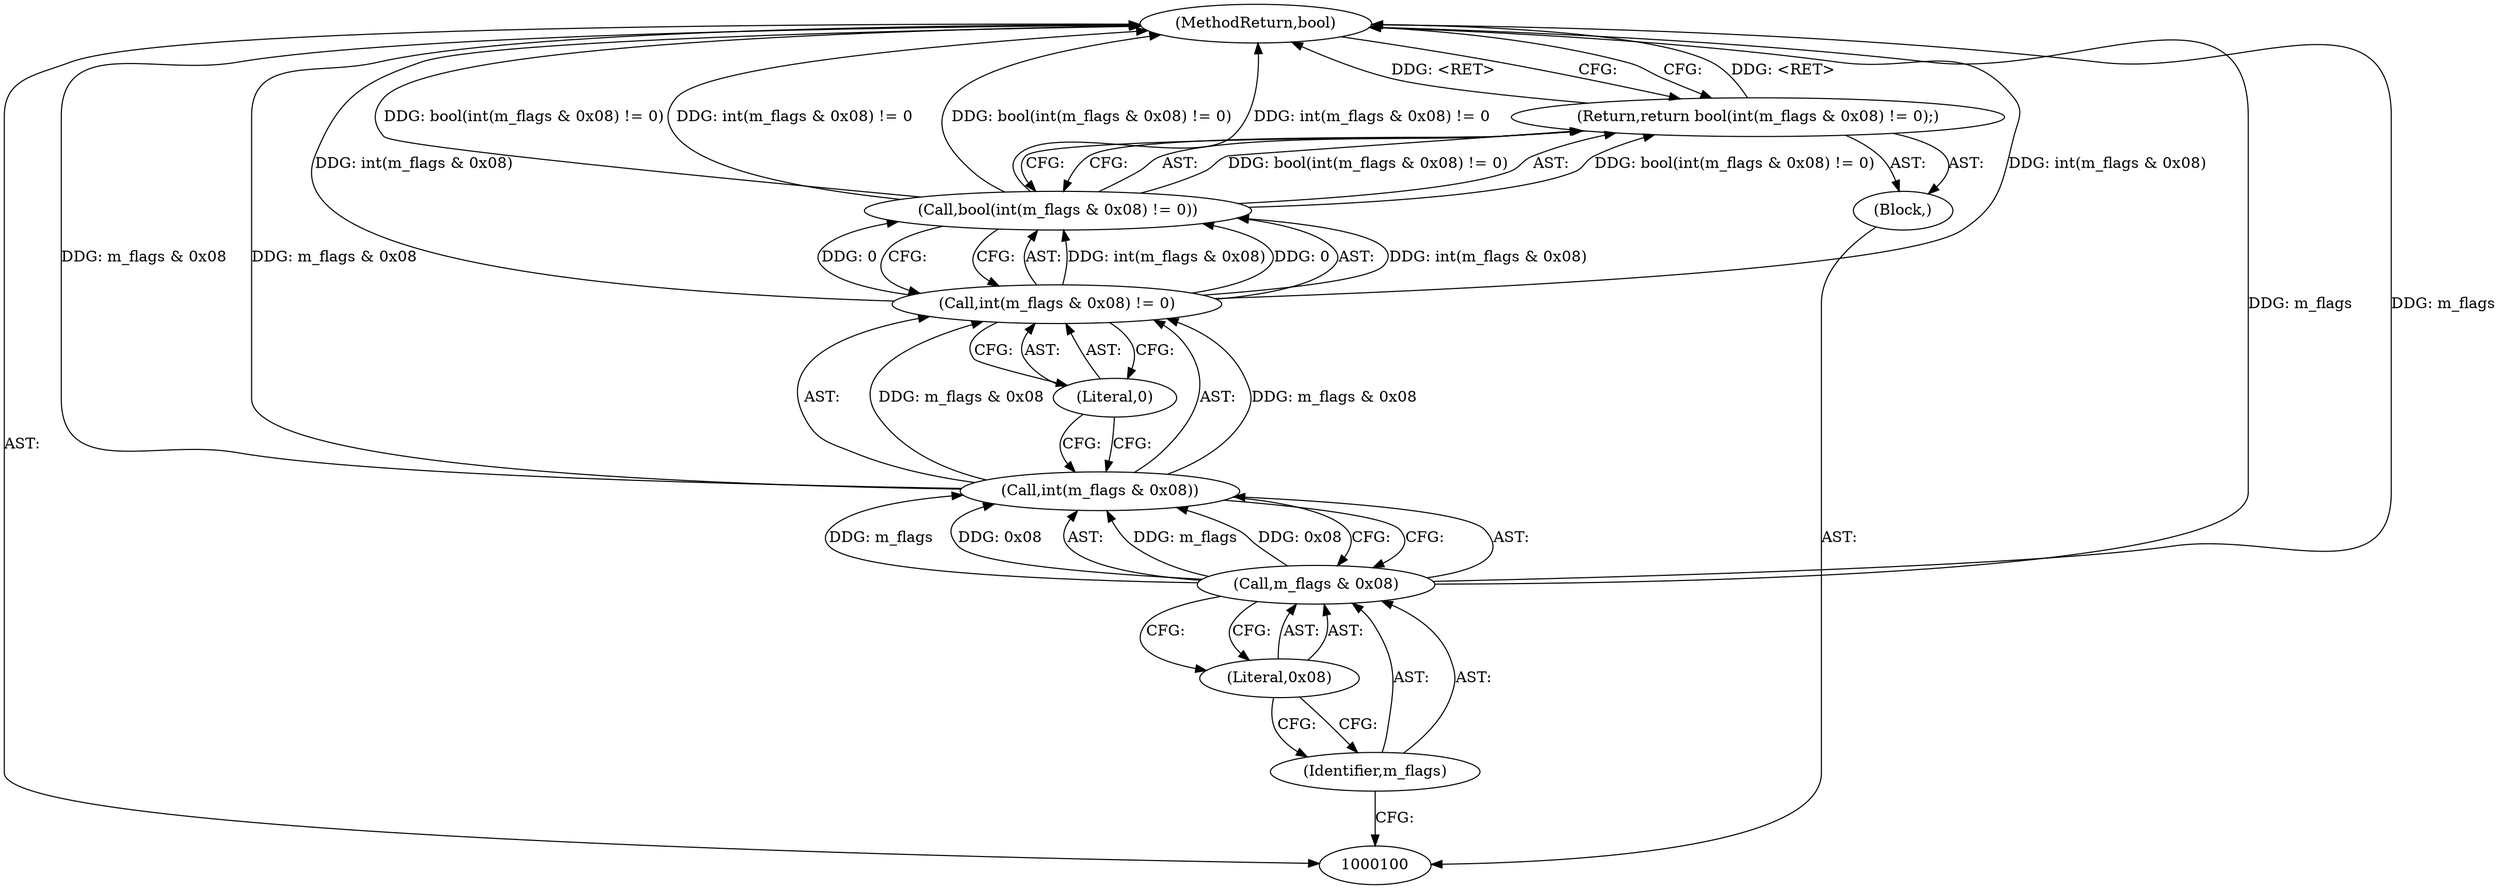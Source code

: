 digraph "1_Android_04839626ed859623901ebd3a5fd483982186b59d_153" {
"1000110" [label="(MethodReturn,bool)"];
"1000101" [label="(Block,)"];
"1000103" [label="(Call,bool(int(m_flags & 0x08) != 0))"];
"1000104" [label="(Call,int(m_flags & 0x08) != 0)"];
"1000105" [label="(Call,int(m_flags & 0x08))"];
"1000106" [label="(Call,m_flags & 0x08)"];
"1000107" [label="(Identifier,m_flags)"];
"1000108" [label="(Literal,0x08)"];
"1000109" [label="(Literal,0)"];
"1000102" [label="(Return,return bool(int(m_flags & 0x08) != 0);)"];
"1000110" -> "1000100"  [label="AST: "];
"1000110" -> "1000102"  [label="CFG: "];
"1000106" -> "1000110"  [label="DDG: m_flags"];
"1000103" -> "1000110"  [label="DDG: int(m_flags & 0x08) != 0"];
"1000103" -> "1000110"  [label="DDG: bool(int(m_flags & 0x08) != 0)"];
"1000104" -> "1000110"  [label="DDG: int(m_flags & 0x08)"];
"1000105" -> "1000110"  [label="DDG: m_flags & 0x08"];
"1000102" -> "1000110"  [label="DDG: <RET>"];
"1000101" -> "1000100"  [label="AST: "];
"1000102" -> "1000101"  [label="AST: "];
"1000103" -> "1000102"  [label="AST: "];
"1000103" -> "1000104"  [label="CFG: "];
"1000104" -> "1000103"  [label="AST: "];
"1000102" -> "1000103"  [label="CFG: "];
"1000103" -> "1000110"  [label="DDG: int(m_flags & 0x08) != 0"];
"1000103" -> "1000110"  [label="DDG: bool(int(m_flags & 0x08) != 0)"];
"1000103" -> "1000102"  [label="DDG: bool(int(m_flags & 0x08) != 0)"];
"1000104" -> "1000103"  [label="DDG: int(m_flags & 0x08)"];
"1000104" -> "1000103"  [label="DDG: 0"];
"1000104" -> "1000103"  [label="AST: "];
"1000104" -> "1000109"  [label="CFG: "];
"1000105" -> "1000104"  [label="AST: "];
"1000109" -> "1000104"  [label="AST: "];
"1000103" -> "1000104"  [label="CFG: "];
"1000104" -> "1000110"  [label="DDG: int(m_flags & 0x08)"];
"1000104" -> "1000103"  [label="DDG: int(m_flags & 0x08)"];
"1000104" -> "1000103"  [label="DDG: 0"];
"1000105" -> "1000104"  [label="DDG: m_flags & 0x08"];
"1000105" -> "1000104"  [label="AST: "];
"1000105" -> "1000106"  [label="CFG: "];
"1000106" -> "1000105"  [label="AST: "];
"1000109" -> "1000105"  [label="CFG: "];
"1000105" -> "1000110"  [label="DDG: m_flags & 0x08"];
"1000105" -> "1000104"  [label="DDG: m_flags & 0x08"];
"1000106" -> "1000105"  [label="DDG: m_flags"];
"1000106" -> "1000105"  [label="DDG: 0x08"];
"1000106" -> "1000105"  [label="AST: "];
"1000106" -> "1000108"  [label="CFG: "];
"1000107" -> "1000106"  [label="AST: "];
"1000108" -> "1000106"  [label="AST: "];
"1000105" -> "1000106"  [label="CFG: "];
"1000106" -> "1000110"  [label="DDG: m_flags"];
"1000106" -> "1000105"  [label="DDG: m_flags"];
"1000106" -> "1000105"  [label="DDG: 0x08"];
"1000107" -> "1000106"  [label="AST: "];
"1000107" -> "1000100"  [label="CFG: "];
"1000108" -> "1000107"  [label="CFG: "];
"1000108" -> "1000106"  [label="AST: "];
"1000108" -> "1000107"  [label="CFG: "];
"1000106" -> "1000108"  [label="CFG: "];
"1000109" -> "1000104"  [label="AST: "];
"1000109" -> "1000105"  [label="CFG: "];
"1000104" -> "1000109"  [label="CFG: "];
"1000102" -> "1000101"  [label="AST: "];
"1000102" -> "1000103"  [label="CFG: "];
"1000103" -> "1000102"  [label="AST: "];
"1000110" -> "1000102"  [label="CFG: "];
"1000102" -> "1000110"  [label="DDG: <RET>"];
"1000103" -> "1000102"  [label="DDG: bool(int(m_flags & 0x08) != 0)"];
}
